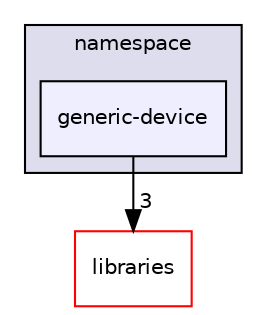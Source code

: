 digraph "generic-device" {
  compound=true
  node [ fontsize="10", fontname="Helvetica"];
  edge [ labelfontsize="10", labelfontname="Helvetica"];
  subgraph clusterdir_d5c4cbb60f039f49ada0738f088680c4 {
    graph [ bgcolor="#ddddee", pencolor="black", label="namespace" fontname="Helvetica", fontsize="10", URL="dir_d5c4cbb60f039f49ada0738f088680c4.html"]
  dir_a4db89aabbdcfa863e2e6bd5cef3d1e2 [shape=box, label="generic-device", style="filled", fillcolor="#eeeeff", pencolor="black", URL="dir_a4db89aabbdcfa863e2e6bd5cef3d1e2.html"];
  }
  dir_bc0718b08fb2015b8e59c47b2805f60c [shape=box label="libraries" fillcolor="white" style="filled" color="red" URL="dir_bc0718b08fb2015b8e59c47b2805f60c.html"];
  dir_a4db89aabbdcfa863e2e6bd5cef3d1e2->dir_bc0718b08fb2015b8e59c47b2805f60c [headlabel="3", labeldistance=1.5 headhref="dir_000021_000000.html"];
}
